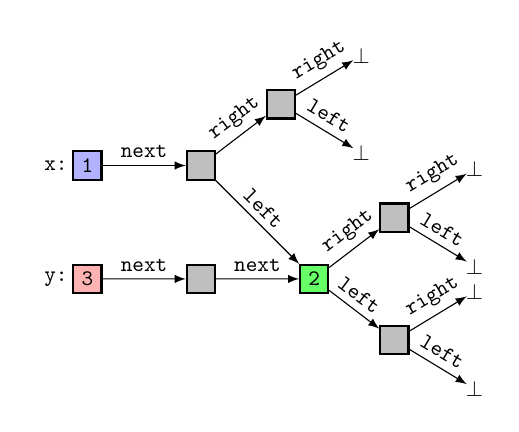 \usetikzlibrary{calc,matrix,backgrounds,fit,shapes,arrows}
\begin{tikzpicture}[
  scale=0.8,
  transform shape,
]

  \tikzstyle{memnode}=[draw,rectangle,fill=lightgray,thick,minimum height=4.5mm, minimum width=4.5mm,inner sep=1mm,node distance=18mm,font=\tt]
  \tikzstyle{memnodeblue}=[draw,rectangle,fill=blue!30,thick,minimum height=4.5mm, minimum width=4.5mm,inner sep=1mm,node distance=18mm,font=\tt]
  \tikzstyle{memnodepink}=[draw,rectangle,fill=red!30,thick,minimum height=4.5mm, minimum width=4.5mm,inner sep=1mm,node distance=18mm,font=\tt]
  \tikzstyle{memnodegreen}=[draw,rectangle,fill=green!60,thick,minimum height=4.5mm, minimum width=4.5mm,inner sep=1mm,node distance=18mm,font=\tt]

  \tikzstyle{nullnode}=[node distance=18mm,label=center:$\bot$]
  \tikzstyle{varnode}=[font=\tt]

  \tikzstyle{pointer}=[draw,->,>=latex]
  \tikzstyle{ptrlab}=[above,font=\tt]
  \tikzstyle{rightptr}=[label={[label distance=-1mm,font=\tt,rotate=37]90:right}]
  \tikzstyle{rightptr0}=[label={[label distance=-1mm,font=\tt,rotate=31]90:right}]
  \tikzstyle{leftptr}=[label={[label distance=-1mm,font=\tt,rotate=-37]90:left}]
  \tikzstyle{leftptr1}=[label={[label distance=-1mm,font=\tt,rotate=-45]90:left}]
  \tikzstyle{leftptr0}=[label={[label distance=-1mm,font=\tt,rotate=-31]90:left}]

  % nodes
  \node[memnodeblue] (x1) at (0mm,0mm) {1};
  \node[memnode] (x2) [right of=x1] {};
  \node[memnode] (x3) [above right of=x2,yshift=-3mm] {};
  \node[nullnode] (x3null1) [above right of=x3,yshift=-5mm] {};
  \node[nullnode] (x3null2) [below right of=x3,yshift=5mm] {};

  \node[memnodepink] (y1) [below of=x1] {3};
  \node[memnode] (y2) [right of=y1] {};

  \node[memnodegreen] (join) [right of=y2] {2};
  \node[memnode] (j2) [above right of=join,yshift=-3mm] {};
  \node[memnode] (j3) [below right of=join,yshift=3mm] {};
  \node[nullnode] (j2null1) [above right of=j2,yshift=-5mm] {};
  \node[nullnode] (j2null2) [below right of=j2,yshift=5mm] {};
  \node[nullnode] (j3null1) [above right of=j3,yshift=-5mm] {};
  \node[nullnode] (j3null2) [below right of=j3,yshift=5mm] {};

  \node[varnode,node distance=5mm] (x) [left of=x1] {x:};
  \node[varnode,node distance=5mm] (x) [left of=y1] {y:};

  % pointers
  \draw[pointer] (x1)    -- node[ptrlab]   {next} (x2);
  \draw[pointer] (x2)    -- node[rightptr] {}     (x3);
  \draw[pointer] (x3)    -- node[rightptr0]{}     (x3null1);
  \draw[pointer] (x3)    -- node[leftptr0] {}     (x3null2);
  \draw[pointer] (x2)    -- node[leftptr1] {}     (join);

  \draw[pointer] (y1)    -- node[ptrlab]   {next} (y2);
  \draw[pointer] (y2)    -- node[ptrlab]   {next} (join);

  \draw[pointer] (join) -- node[rightptr]  {}     (j2);
  \draw[pointer] (j2)   -- node[rightptr0] {}     (j2null1);
  \draw[pointer] (j2)   -- node[leftptr0]  {}     (j2null2);
  \draw[pointer] (join) -- node[leftptr]   {}     (j3);
  \draw[pointer] (j3)   -- node[rightptr0] {}     (j3null1);
  \draw[pointer] (j3)   -- node[leftptr0]  {}     (j3null2);

\end{tikzpicture}
